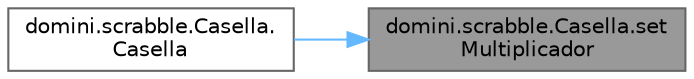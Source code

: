 digraph "domini.scrabble.Casella.setMultiplicador"
{
 // INTERACTIVE_SVG=YES
 // LATEX_PDF_SIZE
  bgcolor="transparent";
  edge [fontname=Helvetica,fontsize=10,labelfontname=Helvetica,labelfontsize=10];
  node [fontname=Helvetica,fontsize=10,shape=box,height=0.2,width=0.4];
  rankdir="RL";
  Node1 [id="Node000001",label="domini.scrabble.Casella.set\lMultiplicador",height=0.2,width=0.4,color="gray40", fillcolor="grey60", style="filled", fontcolor="black",tooltip="Assigna un multiplicador a la casella."];
  Node1 -> Node2 [id="edge1_Node000001_Node000002",dir="back",color="steelblue1",style="solid",tooltip=" "];
  Node2 [id="Node000002",label="domini.scrabble.Casella.\lCasella",height=0.2,width=0.4,color="grey40", fillcolor="white", style="filled",URL="$classdomini_1_1scrabble_1_1_casella.html#af1152210738e385817ab45542a6d1dfc",tooltip="Constructor de la classe Casella."];
}
